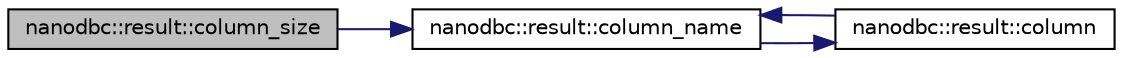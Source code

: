 digraph "nanodbc::result::column_size"
{
 // LATEX_PDF_SIZE
  edge [fontname="Helvetica",fontsize="10",labelfontname="Helvetica",labelfontsize="10"];
  node [fontname="Helvetica",fontsize="10",shape=record];
  rankdir="LR";
  Node95 [label="nanodbc::result::column_size",height=0.2,width=0.4,color="black", fillcolor="grey75", style="filled", fontcolor="black",tooltip="Returns the size of the specified column by name."];
  Node95 -> Node96 [color="midnightblue",fontsize="10",style="solid",fontname="Helvetica"];
  Node96 [label="nanodbc::result::column_name",height=0.2,width=0.4,color="black", fillcolor="white", style="filled",URL="$classnanodbc_1_1result.html#a2bd3fc4e416108960c4191b2cbba256b",tooltip="Returns the name of the specified column."];
  Node96 -> Node97 [color="midnightblue",fontsize="10",style="solid",fontname="Helvetica"];
  Node97 [label="nanodbc::result::column",height=0.2,width=0.4,color="black", fillcolor="white", style="filled",URL="$classnanodbc_1_1result.html#ae4e254b2db63c65473cc058de3d5a844",tooltip="Returns the column number of the specified column name."];
  Node97 -> Node96 [color="midnightblue",fontsize="10",style="solid",fontname="Helvetica"];
}
